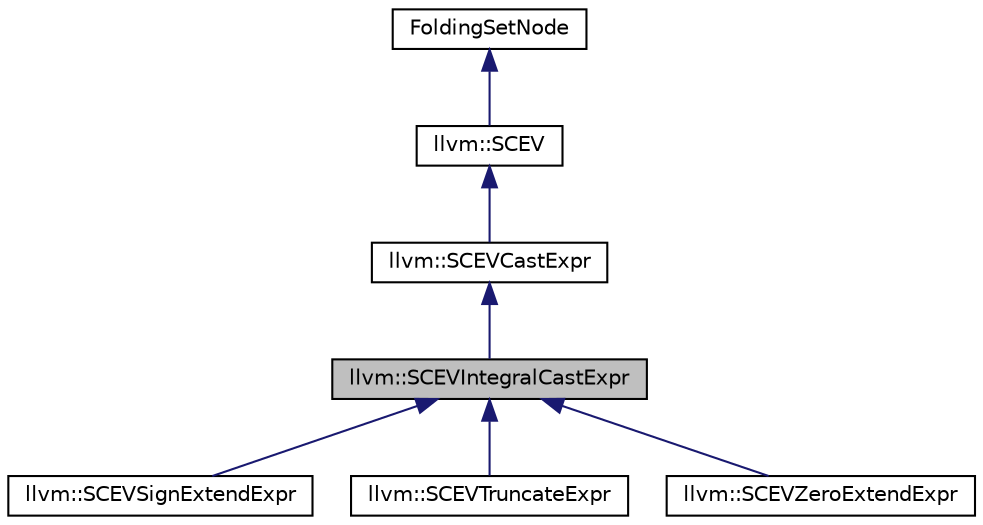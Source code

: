 digraph "llvm::SCEVIntegralCastExpr"
{
 // LATEX_PDF_SIZE
  bgcolor="transparent";
  edge [fontname="Helvetica",fontsize="10",labelfontname="Helvetica",labelfontsize="10"];
  node [fontname="Helvetica",fontsize="10",shape=record];
  Node1 [label="llvm::SCEVIntegralCastExpr",height=0.2,width=0.4,color="black", fillcolor="grey75", style="filled", fontcolor="black",tooltip="This is the base class for unary integral cast operator classes."];
  Node2 -> Node1 [dir="back",color="midnightblue",fontsize="10",style="solid",fontname="Helvetica"];
  Node2 [label="llvm::SCEVCastExpr",height=0.2,width=0.4,color="black",URL="$classllvm_1_1SCEVCastExpr.html",tooltip="This is the base class for unary cast operator classes."];
  Node3 -> Node2 [dir="back",color="midnightblue",fontsize="10",style="solid",fontname="Helvetica"];
  Node3 [label="llvm::SCEV",height=0.2,width=0.4,color="black",URL="$classllvm_1_1SCEV.html",tooltip="This class represents an analyzed expression in the program."];
  Node4 -> Node3 [dir="back",color="midnightblue",fontsize="10",style="solid",fontname="Helvetica"];
  Node4 [label="FoldingSetNode",height=0.2,width=0.4,color="black",URL="$classllvm_1_1FoldingSetBase_1_1Node.html",tooltip="Node - This class is used to maintain the singly linked bucket list in a folding set."];
  Node1 -> Node5 [dir="back",color="midnightblue",fontsize="10",style="solid",fontname="Helvetica"];
  Node5 [label="llvm::SCEVSignExtendExpr",height=0.2,width=0.4,color="black",URL="$classllvm_1_1SCEVSignExtendExpr.html",tooltip="This class represents a sign extension of a small integer value to a larger integer value."];
  Node1 -> Node6 [dir="back",color="midnightblue",fontsize="10",style="solid",fontname="Helvetica"];
  Node6 [label="llvm::SCEVTruncateExpr",height=0.2,width=0.4,color="black",URL="$classllvm_1_1SCEVTruncateExpr.html",tooltip="This class represents a truncation of an integer value to a smaller integer value."];
  Node1 -> Node7 [dir="back",color="midnightblue",fontsize="10",style="solid",fontname="Helvetica"];
  Node7 [label="llvm::SCEVZeroExtendExpr",height=0.2,width=0.4,color="black",URL="$classllvm_1_1SCEVZeroExtendExpr.html",tooltip="This class represents a zero extension of a small integer value to a larger integer value."];
}

